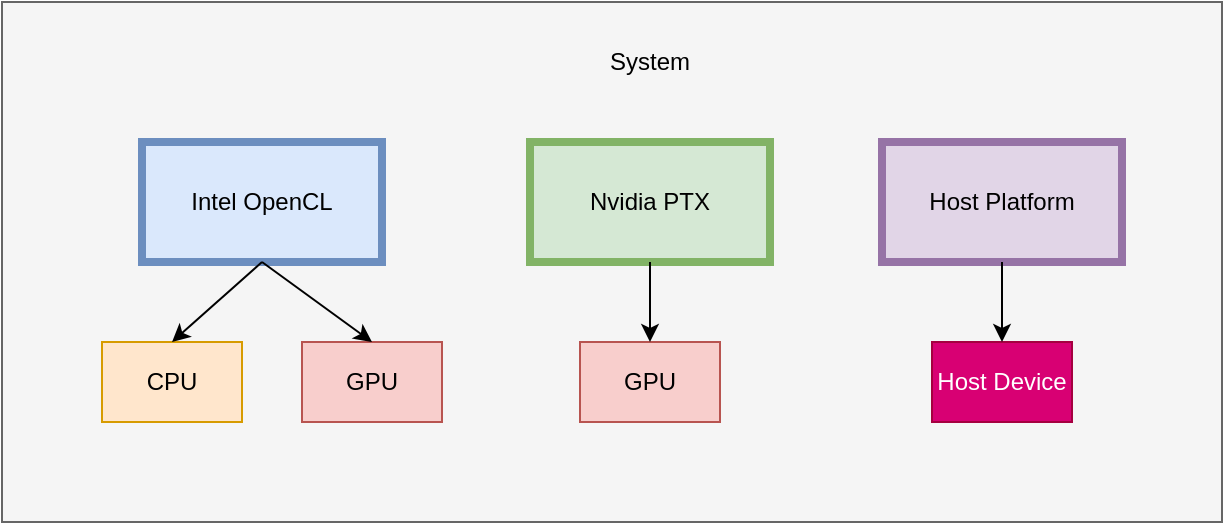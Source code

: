 <mxfile version="14.5.1" type="device"><diagram id="RLlRiRWXuMZev2u27ZnM" name="Page-1"><mxGraphModel dx="1024" dy="592" grid="1" gridSize="10" guides="1" tooltips="1" connect="1" arrows="1" fold="1" page="1" pageScale="1" pageWidth="827" pageHeight="1169" math="0" shadow="0"><root><mxCell id="0"/><mxCell id="1" parent="0"/><mxCell id="0TF5vZFjbv5czreo8UYE-2" value="" style="rounded=0;whiteSpace=wrap;html=1;fillColor=#f5f5f5;strokeColor=#666666;fontColor=#333333;" vertex="1" parent="1"><mxGeometry x="90" y="80" width="610" height="260" as="geometry"/></mxCell><mxCell id="0TF5vZFjbv5czreo8UYE-3" value="Intel OpenCL" style="rounded=0;whiteSpace=wrap;html=1;fillColor=#dae8fc;strokeColor=#6c8ebf;strokeWidth=4;" vertex="1" parent="1"><mxGeometry x="160" y="150" width="120" height="60" as="geometry"/></mxCell><mxCell id="0TF5vZFjbv5czreo8UYE-5" value="Nvidia PTX" style="rounded=0;whiteSpace=wrap;html=1;fillColor=#d5e8d4;strokeColor=#82b366;strokeWidth=4;" vertex="1" parent="1"><mxGeometry x="354" y="150" width="120" height="60" as="geometry"/></mxCell><mxCell id="0TF5vZFjbv5czreo8UYE-6" value="CPU" style="rounded=0;whiteSpace=wrap;html=1;fillColor=#ffe6cc;strokeColor=#d79b00;" vertex="1" parent="1"><mxGeometry x="140" y="250" width="70" height="40" as="geometry"/></mxCell><mxCell id="0TF5vZFjbv5czreo8UYE-7" value="GPU" style="rounded=0;whiteSpace=wrap;html=1;fillColor=#f8cecc;strokeColor=#b85450;" vertex="1" parent="1"><mxGeometry x="240" y="250" width="70" height="40" as="geometry"/></mxCell><mxCell id="0TF5vZFjbv5czreo8UYE-8" value="GPU" style="rounded=0;whiteSpace=wrap;html=1;fillColor=#f8cecc;strokeColor=#b85450;" vertex="1" parent="1"><mxGeometry x="379" y="250" width="70" height="40" as="geometry"/></mxCell><mxCell id="0TF5vZFjbv5czreo8UYE-11" value="" style="endArrow=classic;html=1;" edge="1" parent="1" source="0TF5vZFjbv5czreo8UYE-5" target="0TF5vZFjbv5czreo8UYE-8"><mxGeometry width="50" height="50" relative="1" as="geometry"><mxPoint x="394" y="390" as="sourcePoint"/><mxPoint x="444" y="340" as="targetPoint"/></mxGeometry></mxCell><mxCell id="0TF5vZFjbv5czreo8UYE-12" value="" style="endArrow=classic;html=1;exitX=0.5;exitY=1;exitDx=0;exitDy=0;entryX=0.5;entryY=0;entryDx=0;entryDy=0;" edge="1" parent="1" source="0TF5vZFjbv5czreo8UYE-3" target="0TF5vZFjbv5czreo8UYE-7"><mxGeometry width="50" height="50" relative="1" as="geometry"><mxPoint x="450" y="390" as="sourcePoint"/><mxPoint x="500" y="340" as="targetPoint"/></mxGeometry></mxCell><mxCell id="0TF5vZFjbv5czreo8UYE-13" value="" style="endArrow=classic;html=1;entryX=0.5;entryY=0;entryDx=0;entryDy=0;exitX=0.5;exitY=1;exitDx=0;exitDy=0;" edge="1" parent="1" source="0TF5vZFjbv5czreo8UYE-3" target="0TF5vZFjbv5czreo8UYE-6"><mxGeometry width="50" height="50" relative="1" as="geometry"><mxPoint x="230" y="220" as="sourcePoint"/><mxPoint x="266.667" y="260" as="targetPoint"/></mxGeometry></mxCell><mxCell id="0TF5vZFjbv5czreo8UYE-14" value="System" style="text;html=1;strokeColor=none;fillColor=none;align=center;verticalAlign=middle;whiteSpace=wrap;rounded=0;" vertex="1" parent="1"><mxGeometry x="394" y="100" width="40" height="20" as="geometry"/></mxCell><mxCell id="0TF5vZFjbv5czreo8UYE-24" value="Host Platform" style="rounded=0;whiteSpace=wrap;html=1;fillColor=#e1d5e7;strokeColor=#9673a6;strokeWidth=4;" vertex="1" parent="1"><mxGeometry x="530" y="150" width="120" height="60" as="geometry"/></mxCell><mxCell id="0TF5vZFjbv5czreo8UYE-25" value="Host Device" style="rounded=0;whiteSpace=wrap;html=1;fillColor=#d80073;strokeColor=#A50040;fontColor=#ffffff;" vertex="1" parent="1"><mxGeometry x="555" y="250" width="70" height="40" as="geometry"/></mxCell><mxCell id="0TF5vZFjbv5czreo8UYE-26" value="" style="endArrow=classic;html=1;" edge="1" parent="1" source="0TF5vZFjbv5czreo8UYE-24" target="0TF5vZFjbv5czreo8UYE-25"><mxGeometry width="50" height="50" relative="1" as="geometry"><mxPoint x="570" y="390" as="sourcePoint"/><mxPoint x="620" y="340" as="targetPoint"/></mxGeometry></mxCell></root></mxGraphModel></diagram></mxfile>